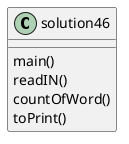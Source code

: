 /*
 *  UCF COP3330 Summer 2021 Assignment 3 Solution
 *  Copyright 2021 Jacob DeBerry
 */
@startuml
'https://plantuml.com/class-diagram

class solution46 {

main()
readIN()
countOfWord()
toPrint()
}
@enduml